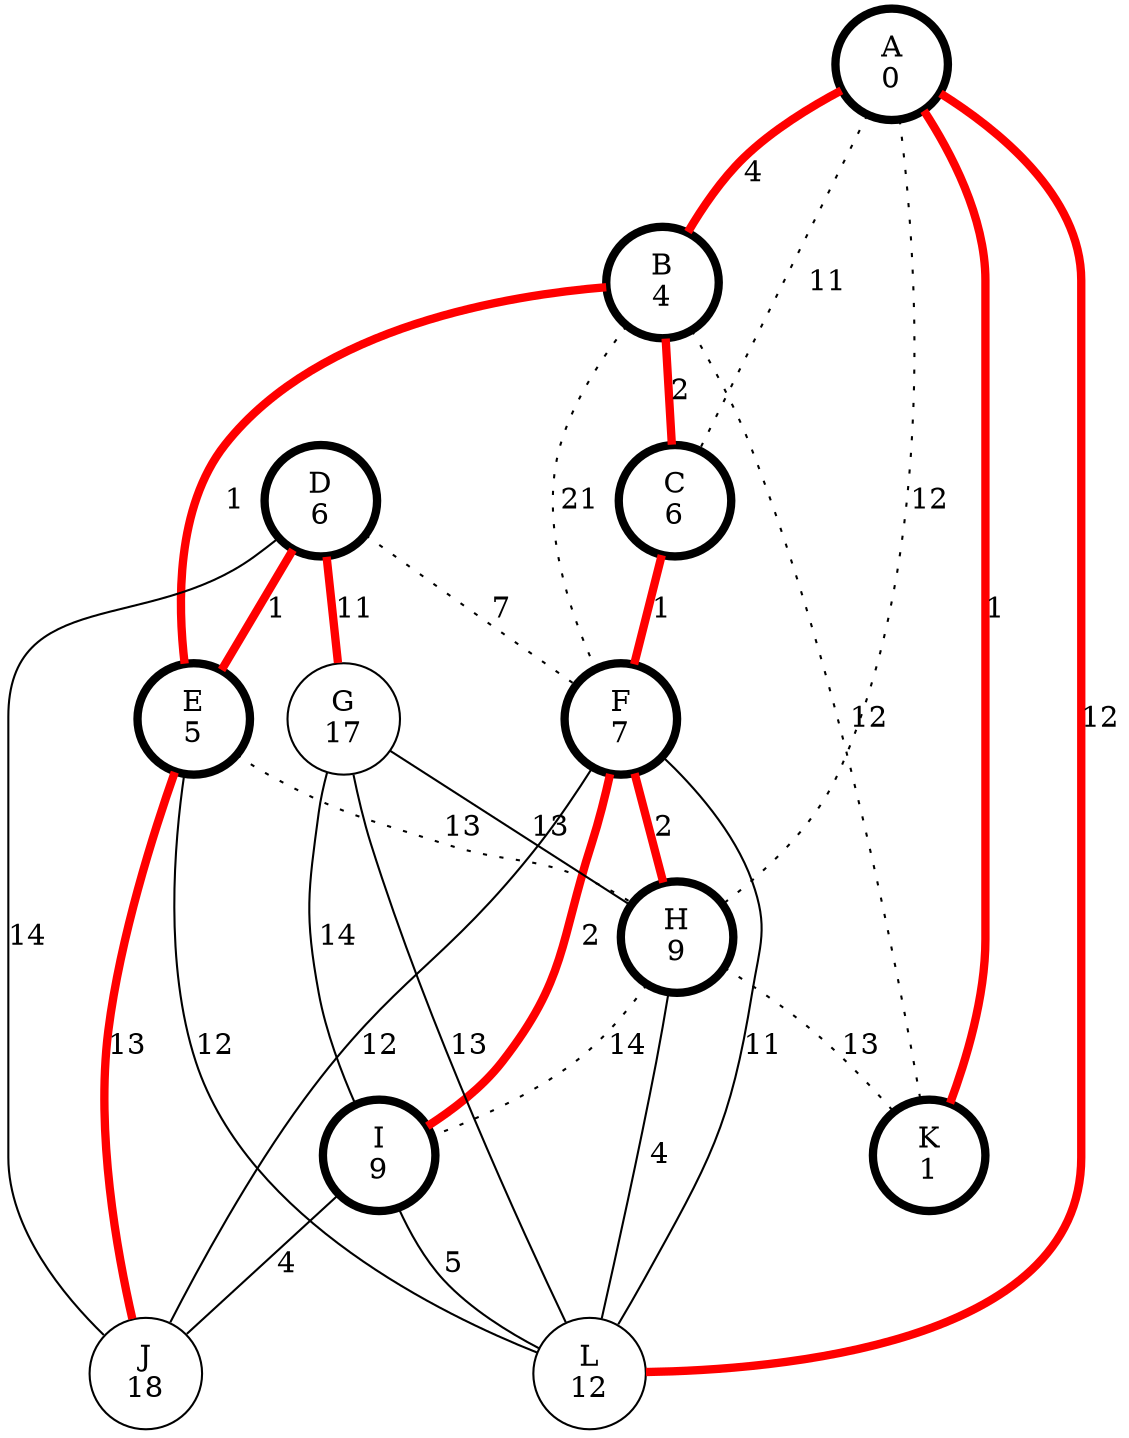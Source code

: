 graph {
  A [label="A\n0" penwidth=4];
  B [label="B\n4" penwidth=4];
  C [label="C\n6" penwidth=4];
  D [label="D\n6" penwidth=4];
  E [label="E\n5" penwidth=4];
  F [label="F\n7" penwidth=4];
  G [label="G\n17"];
  H [label="H\n9" penwidth=4];
  I [label="I\n9" penwidth=4];
  J [label="J\n18"];
  K [label="K\n1" penwidth=4];
  L [label="L\n12"];

  A -- C [label=11 style=dotted]
  A -- H [label=12 style=dotted]
  A -- L [label=12 penwidth=4 color=red]
  A -- B [label=4 penwidth=4 color=red]
  A -- K [label=1 penwidth=4 color=red]
  B -- C [label=2 penwidth=4 color=red]
  B -- F [label=21 style=dotted]
  B -- E [label=1 penwidth=4 color=red]
  B -- K [label=12 style=dotted]
  C -- F [label=1 penwidth=4 color=red]
  D -- G [label=11 penwidth=4 color=red]
  D -- J [label=14]
  D -- F [label=7 style=dotted]
  D -- E [label=1 penwidth=4 color=red]
  E -- H [label=13 style=dotted]
  E -- J [label=13 penwidth=4 color=red]
  E -- L [label=12]
  F -- H [label=2 penwidth=4 color=red]
  F -- I [label=2 penwidth=4 color=red]
  F -- J [label=12]
  F -- L [label=11]
  G -- H [label=13]
  G -- I [label=14]
  G -- L [label=13]
  H -- I [label=14 style=dotted]
  H -- L [label=4]
  H -- K [label=13 style=dotted]
  I -- J [label=4]
  I -- L [label=5]
}

